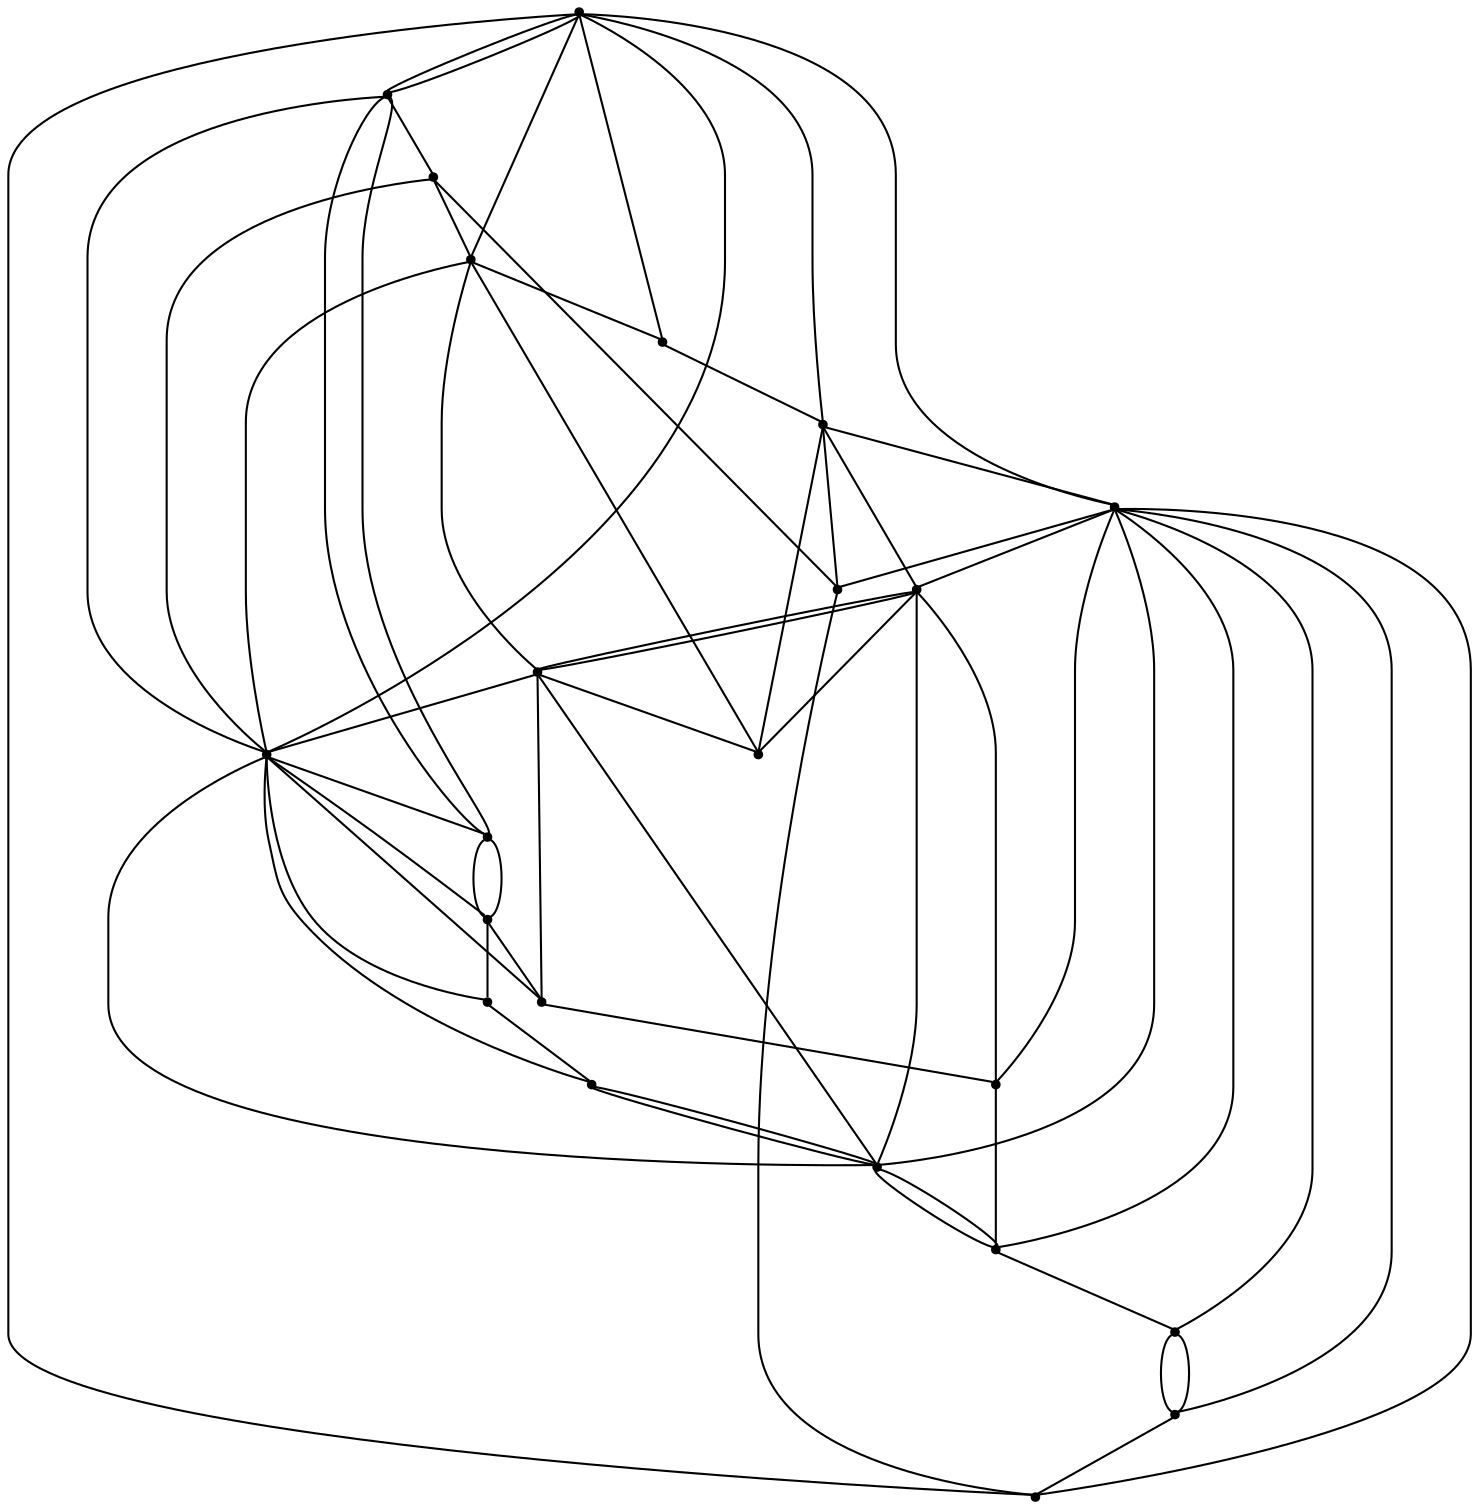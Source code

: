 graph {
  node [shape=point,comment="{\"directed\":false,\"doi\":\"10.1007/978-3-642-25878-7_8\",\"figure\":\"4 (1)\"}"]

  v0 [pos="925.088553614735,2497.0654409811955"]
  v1 [pos="752.9506729677028,2614.9507080802323"]
  v2 [pos="937.7740552018922,2430.9925127144625"]
  v3 [pos="835.6063930995228,2430.9925127144625"]
  v4 [pos="752.9506729677028,2513.5928297777978"]
  v5 [pos="767.9504906860316,2442.469201899902"]
  v6 [pos="752.9506729677028,2448.9661561310513"]
  v7 [pos="770.9363027379161,2430.9925127144625"]
  v8 [pos="752.9506729677028,2413.018869297874"]
  v9 [pos="734.9649795666809,2430.9925127144625"]
  v10 [pos="773.1871630454422,2350.9047005994616"]
  v11 [pos="752.9506729677028,2348.39168694391"]
  v12 [pos="694.4054774195229,2489.305875435658"]
  v13 [pos="670.2948892050741,2430.9925127144625"]
  v14 [pos="931.0267715441107,2380.3092495518945"]
  v15 [pos="799.2305052486806,2249.7843885677034"]
  v16 [pos="752.9506729677028,2245.5463487368534"]
  v17 [pos="622.4179236340464,2560.1962610542273"]
  v18 [pos="568.1272271027049,2430.9925127144625"]
  v19 [pos="664.4526265347182,2268.0955592232513"]
  v20 [pos="579.5658829998808,2366.2737630613083"]
  v21 [pos="569.390807695287,2407.8595606957274"]
  v22 [pos="752.9506729677028,2430.9925127144625"]

  v0 -- v1 [id="-1",pos="925.088553614735,2497.0654409811955 898.3193535019823,2566.0902794465787 831.3327073768172,2614.950962433841 752.9506729677028,2614.9507080802323"]
  v18 -- v13 [id="-3",pos="568.1272271027049,2430.9925127144625 670.2948892050741,2430.9925127144625 670.2948892050741,2430.9925127144625 670.2948892050741,2430.9925127144625"]
  v13 -- v9 [id="-4",pos="670.2948892050741,2430.9925127144625 734.9649795666809,2430.9925127144625 734.9649795666809,2430.9925127144625 734.9649795666809,2430.9925127144625"]
  v9 -- v22 [id="-5",pos="734.9649795666809,2430.9925127144625 752.9506729677028,2430.9925127144625 752.9506729677028,2430.9925127144625 752.9506729677028,2430.9925127144625"]
  v22 -- v7 [id="-6",pos="752.9506729677028,2430.9925127144625 770.9363027379161,2430.9925127144625 770.9363027379161,2430.9925127144625 770.9363027379161,2430.9925127144625"]
  v7 -- v3 [id="-7",pos="770.9363027379161,2430.9925127144625 835.6063930995228,2430.9925127144625 835.6063930995228,2430.9925127144625 835.6063930995228,2430.9925127144625"]
  v3 -- v2 [id="-8",pos="835.6063930995228,2430.9925127144625 937.7740552018922,2430.9925127144625 937.7740552018922,2430.9925127144625 937.7740552018922,2430.9925127144625"]
  v18 -- v21 [id="-10",pos="568.1272271027049,2430.9925127144625 569.390807695287,2407.8595606957274 569.390807695287,2407.8595606957274 569.390807695287,2407.8595606957274"]
  v21 -- v20 [id="-11",pos="569.390807695287,2407.8595606957274 579.5658829998808,2366.2737630613083 579.5658829998808,2366.2737630613083 579.5658829998808,2366.2737630613083"]
  v20 -- v19 [id="-12",pos="579.5658829998808,2366.2737630613083 664.4526265347182,2268.0955592232513 664.4526265347182,2268.0955592232513 664.4526265347182,2268.0955592232513"]
  v17 -- v18 [id="-13",pos="622.4179236340464,2560.1962610542273 568.1272271027049,2430.9925127144625 568.1272271027049,2430.9925127144625 568.1272271027049,2430.9925127144625"]
  v19 -- v8 [id="-14",pos="664.4526265347182,2268.0955592232513 752.9506729677028,2413.018869297874 752.9506729677028,2413.018869297874 752.9506729677028,2413.018869297874"]
  v19 -- v10 [id="-15",pos="664.4526265347182,2268.0955592232513 773.1871630454422,2350.9047005994616 773.1871630454422,2350.9047005994616 773.1871630454422,2350.9047005994616"]
  v19 -- v9 [id="-16",pos="664.4526265347182,2268.0955592232513 734.9649795666809,2430.9925127144625 734.9649795666809,2430.9925127144625 734.9649795666809,2430.9925127144625"]
  v19 -- v16 [id="-17",pos="664.4526265347182,2268.0955592232513 752.9506729677028,2245.5463487368534 752.9506729677028,2245.5463487368534 752.9506729677028,2245.5463487368534"]
  v12 -- v17 [id="-18",pos="694.4054774195229,2489.305875435658 622.4179236340464,2560.1962610542273 622.4179236340464,2560.1962610542273 622.4179236340464,2560.1962610542273"]
  v12 -- v0 [id="-19",pos="694.4054774195229,2489.305875435658 925.088553614735,2497.0654409811955 925.088553614735,2497.0654409811955 925.088553614735,2497.0654409811955"]
  v12 -- v1 [id="-20",pos="694.4054774195229,2489.305875435658 752.9506729677028,2614.9507080802323 752.9506729677028,2614.9507080802323 752.9506729677028,2614.9507080802323"]
  v12 -- v6 [id="-21",pos="694.4054774195229,2489.305875435658 752.9506729677028,2448.9661561310513 752.9506729677028,2448.9661561310513 752.9506729677028,2448.9661561310513"]
  v12 -- v19 [id="-22",pos="694.4054774195229,2489.305875435658 664.4526265347182,2268.0955592232513 664.4526265347182,2268.0955592232513 664.4526265347182,2268.0955592232513"]
  v12 -- v18 [id="-23",pos="694.4054774195229,2489.305875435658 568.1272271027049,2430.9925127144625 568.1272271027049,2430.9925127144625 568.1272271027049,2430.9925127144625"]
  v12 -- v20 [id="-24",pos="694.4054774195229,2489.305875435658 579.5658829998808,2366.2737630613083 579.5658829998808,2366.2737630613083 579.5658829998808,2366.2737630613083"]
  v12 -- v21 [id="-25",pos="694.4054774195229,2489.305875435658 569.390807695287,2407.8595606957274 569.390807695287,2407.8595606957274 569.390807695287,2407.8595606957274"]
  v9 -- v12 [id="-26",pos="734.9649795666809,2430.9925127144625 694.4054774195229,2489.305875435658 694.4054774195229,2489.305875435658 694.4054774195229,2489.305875435658"]
  v1 -- v4 [id="-28",pos="752.9506729677028,2614.9507080802323 752.9506729677028,2513.5928297777978 752.9506729677028,2513.5928297777978 752.9506729677028,2513.5928297777978"]
  v4 -- v6 [id="-29",pos="752.9506729677028,2513.5928297777978 752.9506729677028,2448.9661561310513 752.9506729677028,2448.9661561310513 752.9506729677028,2448.9661561310513"]
  v6 -- v22 [id="-30",pos="752.9506729677028,2448.9661561310513 752.9506729677028,2430.9925127144625 752.9506729677028,2430.9925127144625 752.9506729677028,2430.9925127144625"]
  v22 -- v8 [id="-31",pos="752.9506729677028,2430.9925127144625 752.9506729677028,2413.018869297874 752.9506729677028,2413.018869297874 752.9506729677028,2413.018869297874"]
  v8 -- v11 [id="-32",pos="752.9506729677028,2413.018869297874 752.9506729677028,2348.39168694391 752.9506729677028,2348.39168694391 752.9506729677028,2348.39168694391"]
  v11 -- v16 [id="-33",pos="752.9506729677028,2348.39168694391 752.9506729677028,2245.5463487368534 752.9506729677028,2245.5463487368534 752.9506729677028,2245.5463487368534"]
  v1 -- v17 [id="-35",pos="752.9506729677028,2614.9507080802323 622.4179236340464,2560.1962610542273 622.4179236340464,2560.1962610542273 622.4179236340464,2560.1962610542273"]
  v6 -- v5 [id="-36",pos="752.9506729677028,2448.9661561310513 767.9504906860316,2442.469201899902 767.9504906860316,2442.469201899902 767.9504906860316,2442.469201899902"]
  v8 -- v9 [id="-37",pos="752.9506729677028,2413.018869297874 734.9649795666809,2430.9925127144625 734.9649795666809,2430.9925127144625 734.9649795666809,2430.9925127144625"]
  v16 -- v15 [id="-38",pos="752.9506729677028,2245.5463487368534 799.2305052486806,2249.7843885677034 799.2305052486806,2249.7843885677034 799.2305052486806,2249.7843885677034"]
  v5 -- v7 [id="-39",pos="767.9504906860316,2442.469201899902 770.9363027379161,2430.9925127144625 770.9363027379161,2430.9925127144625 770.9363027379161,2430.9925127144625"]
  v7 -- v10 [id="-40",pos="770.9363027379161,2430.9925127144625 773.1871630454422,2350.9047005994616 773.1871630454422,2350.9047005994616 773.1871630454422,2350.9047005994616"]
  v10 -- v2 [id="-41",pos="773.1871630454422,2350.9047005994616 937.7740552018922,2430.9925127144625 937.7740552018922,2430.9925127144625 937.7740552018922,2430.9925127144625"]
  v10 -- v16 [id="-42",pos="773.1871630454422,2350.9047005994616 752.9506729677028,2245.5463487368534 752.9506729677028,2245.5463487368534 752.9506729677028,2245.5463487368534"]
  v10 -- v15 [id="-43",pos="773.1871630454422,2350.9047005994616 799.2305052486806,2249.7843885677034 799.2305052486806,2249.7843885677034 799.2305052486806,2249.7843885677034"]
  v10 -- v0 [id="-44",pos="773.1871630454422,2350.9047005994616 925.088553614735,2497.0654409811955 925.088553614735,2497.0654409811955 925.088553614735,2497.0654409811955"]
  v10 -- v14 [id="-45",pos="773.1871630454422,2350.9047005994616 931.0267715441107,2380.3092495518945 931.0267715441107,2380.3092495518945 931.0267715441107,2380.3092495518945"]
  v10 -- v8 [id="-46",pos="773.1871630454422,2350.9047005994616 752.9506729677028,2413.018869297874 752.9506729677028,2413.018869297874 752.9506729677028,2413.018869297874"]
  v15 -- v14 [id="-47",pos="799.2305052486806,2249.7843885677034 931.0267715441107,2380.3092495518945 931.0267715441107,2380.3092495518945 931.0267715441107,2380.3092495518945"]
  v0 -- v5 [id="-48",pos="925.088553614735,2497.0654409811955 767.9504906860316,2442.469201899902 767.9504906860316,2442.469201899902 767.9504906860316,2442.469201899902"]
  v0 -- v6 [id="-49",pos="925.088553614735,2497.0654409811955 752.9506729677028,2448.9661561310513 752.9506729677028,2448.9661561310513 752.9506729677028,2448.9661561310513"]
  v0 -- v7 [id="-50",pos="925.088553614735,2497.0654409811955 770.9363027379161,2430.9925127144625 770.9363027379161,2430.9925127144625 770.9363027379161,2430.9925127144625"]
  v0 -- v1 [id="-51",pos="925.088553614735,2497.0654409811955 752.9506729677028,2614.9507080802323 752.9506729677028,2614.9507080802323 752.9506729677028,2614.9507080802323"]
  v14 -- v2 [id="-52",pos="931.0267715441107,2380.3092495518945 937.7740552018922,2430.9925127144625 937.7740552018922,2430.9925127144625 937.7740552018922,2430.9925127144625"]
  v2 -- v0 [id="-53",pos="937.7740552018922,2430.9925127144625 925.088553614735,2497.0654409811955 925.088553614735,2497.0654409811955 925.088553614735,2497.0654409811955"]
  v20 -- v19 [id="-56",pos="579.5658829998808,2366.2737630613083 594.8138622524301,2323.9397552226073 625.204074332546,2288.9145324765304 664.4526265347182,2268.0955592232513"]
  v19 -- v16 [id="-57",pos="664.4526265347182,2268.0955592232513 690.4819425750534,2253.0222903862427 720.7529372598044,2244.7794726061356 752.9506729677028,2245.5463487368534"]
  v13 -- v11 [id="-58",pos="670.2948892050741,2430.9925127144625 670.2949528358826,2385.3726668435006 707.3004675355314,2348.3919412975188 752.9506729677028,2348.39168694391"]
  v9 -- v8 [id="-59",pos="734.9649795666809,2430.9925127144625 735.0316646538512,2421.0658544214252 743.0716081836392,2413.018869297874 752.9506729677028,2413.018869297874"]
  v1 -- v17 [id="-60",pos="752.9506729677028,2614.9507080802323 701.8024007656504,2614.950962433841 655.5105092014537,2594.148871680147 622.4179236340464,2560.1962610542273"]
  v17 -- v18 [id="-61",pos="622.4179236340464,2560.1962610542273 588.7239985253948,2527.0558818305954 568.1230911001609,2480.8711467111393 568.1272271027049,2430.9925127144625"]
  v15 -- v14 [id="-63",pos="799.2305052486806,2249.7843885677034 862.9456081909486,2267.014286175859 913.4808579724624,2316.789051357668 931.0267715441107,2380.3092495518945"]
  v4 -- v12 [id="-65",pos="752.9506729677028,2513.5928297777978 730.0765989617294,2513.5930841314066 709.3729811851905,2504.308189088451 694.4054774195229,2489.305875435658"]
  v12 -- v13 [id="-66",pos="694.4054774195229,2489.305875435658 679.5066764046788,2474.363958741423 670.2949528358826,2453.7534969282965 670.2948892050741,2430.9925127144625"]
  v11 -- v10 [id="-67",pos="752.9506729677028,2348.39168694391 759.9384253480973,2348.3919412975188 766.7236245782788,2349.2584341181728 773.1871630454422,2350.9047005994616"]
  v10 -- v3 [id="-68",pos="773.1871630454422,2350.9047005994616 809.0627953162932,2359.9157654644855 835.6063930995228,2392.355772035693 835.6063930995228,2430.9925127144625"]
  v6 -- v9 [id="-69",pos="752.9506729677028,2448.9661561310513 743.0716081836392,2448.9661561310513 735.0316646538512,2440.9191710075 734.9649795666809,2430.9925127144625"]
  v8 -- v7 [id="-70",pos="752.9506729677028,2413.018869297874 762.900495210672,2413.018869297874 770.9363027379161,2421.0658544214252 770.9363027379161,2430.9925127144625"]
  v3 -- v4 [id="-73",pos="835.6063930995228,2430.9925127144625 835.6063930995228,2476.6123585854248 798.6008783998741,2513.5930841314066 752.9506729677028,2513.5928297777978"]
}